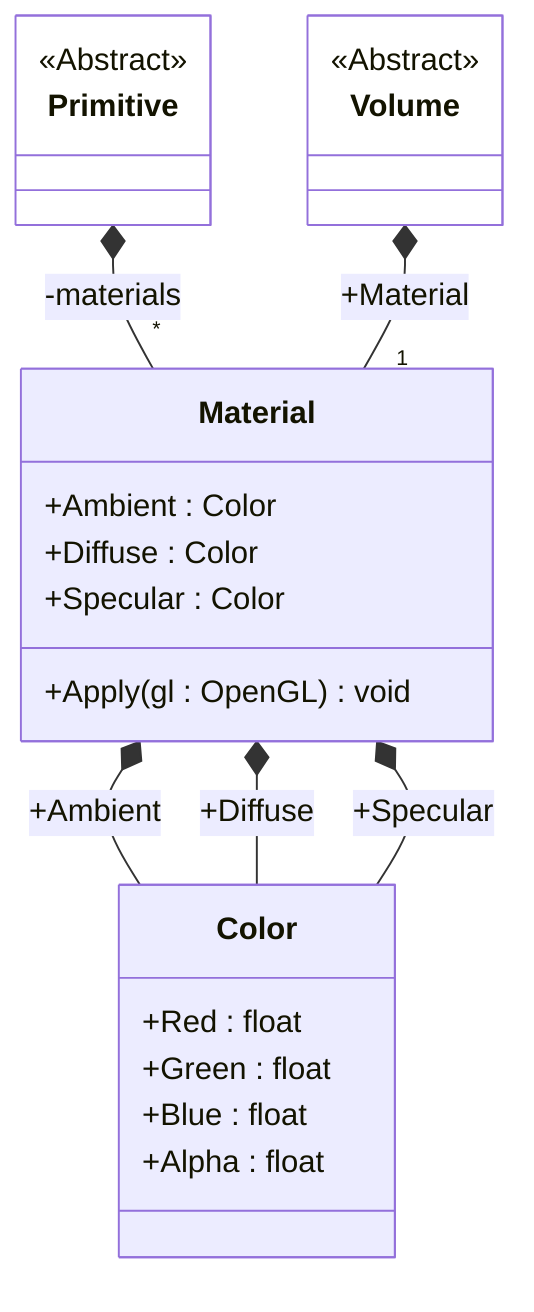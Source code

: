 classDiagram

    class Primitive {
        <<Abstract>>
    }

    class Volume {
        <<Abstract>>
    }

    class Material {
        +Ambient : Color
        +Diffuse : Color
        +Specular : Color
        +Apply(gl : OpenGL) void
    }

    class Color {
        +Red : float
        +Green : float
        +Blue : float
        +Alpha : float
    }

    Primitive *-- "*" Material : -materials
    
    Volume *-- "1" Material : +Material

    Material *-- Color : +Ambient
    Material *-- Color : +Diffuse
    Material *-- Color : +Specular

    style Primitive fill:white
    style Volume fill:white
